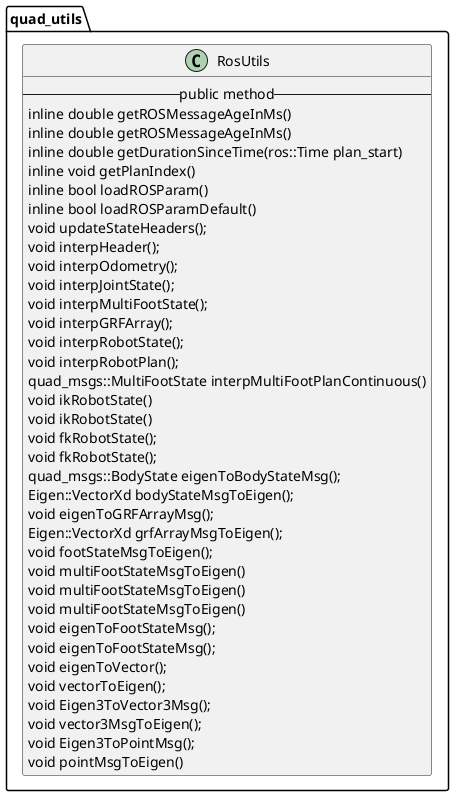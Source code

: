 @startuml
namespace quad_utils{
class RosUtils {
-- public method --
inline double getROSMessageAgeInMs()
inline double getROSMessageAgeInMs()
inline double getDurationSinceTime(ros::Time plan_start)
inline void getPlanIndex()
inline bool loadROSParam()
inline bool loadROSParamDefault()
void updateStateHeaders();
void interpHeader();
void interpOdometry();
void interpJointState();
void interpMultiFootState();
void interpGRFArray();
void interpRobotState();
void interpRobotPlan();
quad_msgs::MultiFootState interpMultiFootPlanContinuous()
void ikRobotState()
void ikRobotState()
void fkRobotState();
void fkRobotState();
quad_msgs::BodyState eigenToBodyStateMsg();
Eigen::VectorXd bodyStateMsgToEigen();
void eigenToGRFArrayMsg();
Eigen::VectorXd grfArrayMsgToEigen();
void footStateMsgToEigen();
void multiFootStateMsgToEigen()
void multiFootStateMsgToEigen()
void multiFootStateMsgToEigen()
void eigenToFootStateMsg();
void eigenToFootStateMsg();
void eigenToVector();
void vectorToEigen();
void Eigen3ToVector3Msg();
void vector3MsgToEigen();
void Eigen3ToPointMsg();
void pointMsgToEigen()
}
@enduml